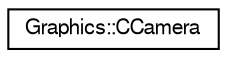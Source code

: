 digraph "Representación gráfica de la clase"
{
  edge [fontname="FreeSans",fontsize="10",labelfontname="FreeSans",labelfontsize="10"];
  node [fontname="FreeSans",fontsize="10",shape=record];
  rankdir="LR";
  Node1 [label="Graphics::CCamera",height=0.2,width=0.4,color="black", fillcolor="white", style="filled",URL="$class_graphics_1_1_c_camera.html",tooltip="Clase de la cámara extendida basada en Ogre. "];
}
